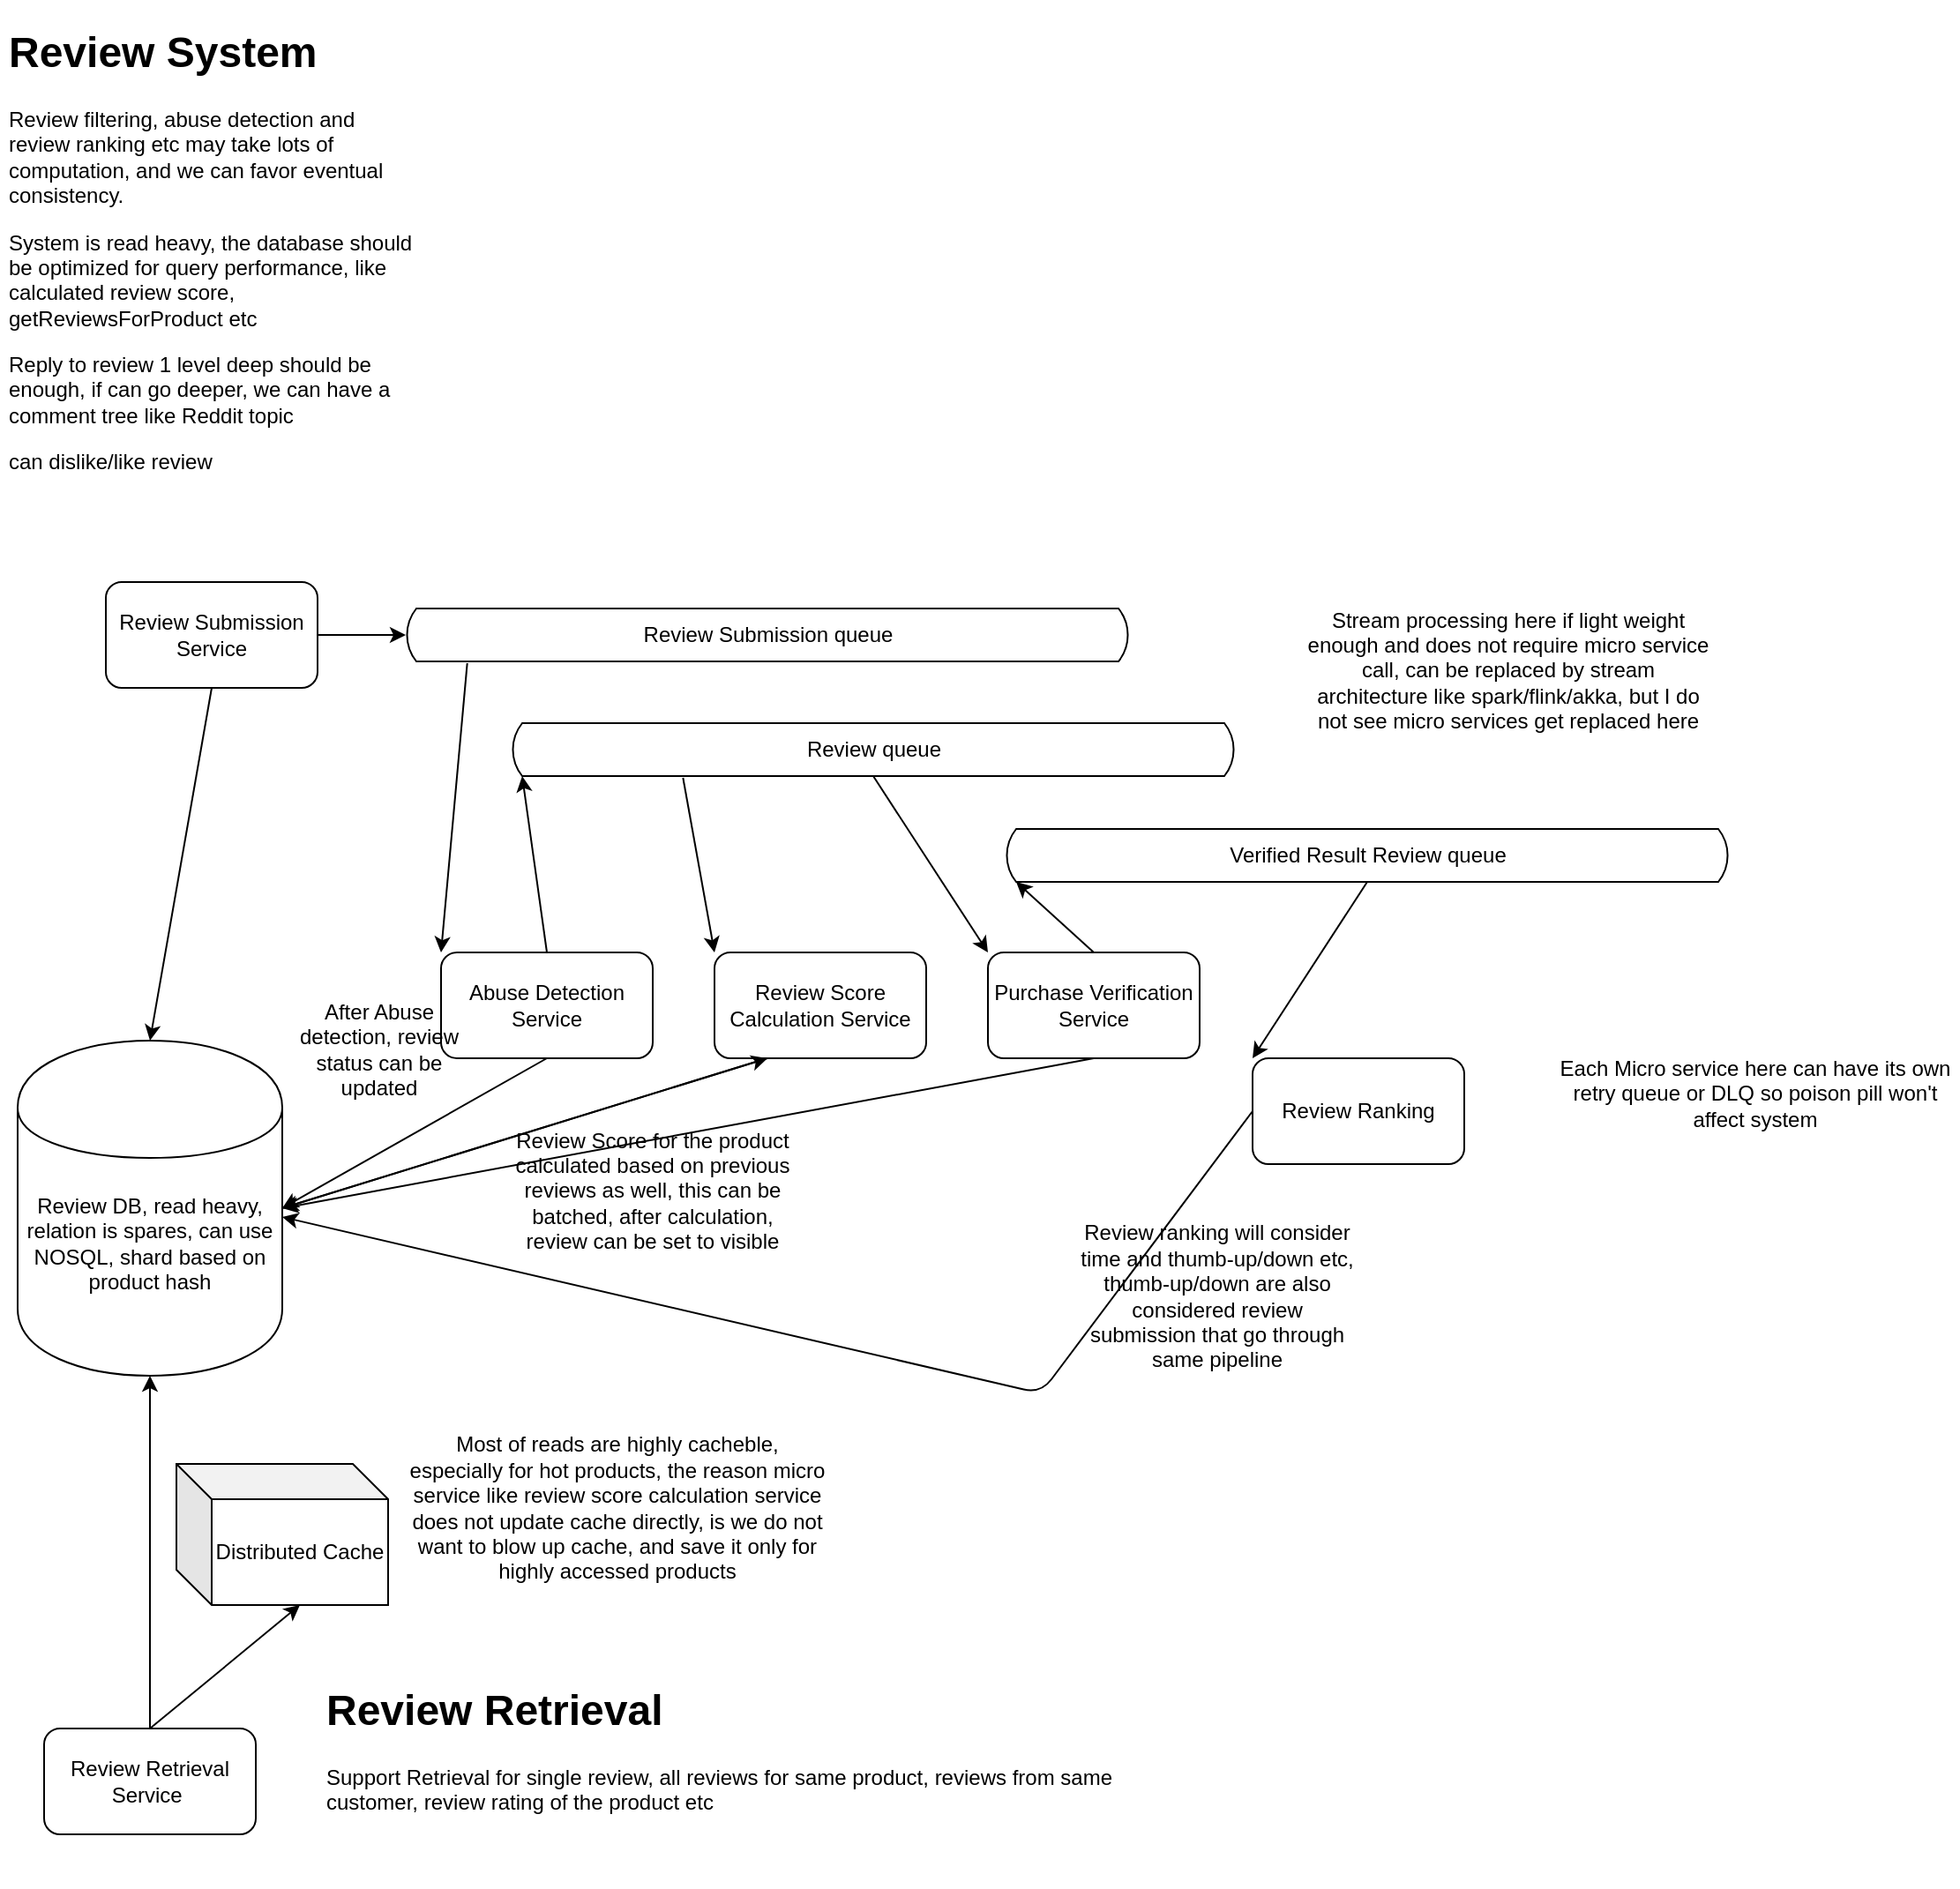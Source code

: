 <mxfile version="14.9.6" type="device"><diagram id="wGt5BXp5tRBi817Nue-o" name="Page-1"><mxGraphModel dx="1106" dy="815" grid="1" gridSize="10" guides="1" tooltips="1" connect="1" arrows="1" fold="1" page="1" pageScale="1" pageWidth="850" pageHeight="1100" math="0" shadow="0"><root><mxCell id="0"/><mxCell id="1" parent="0"/><mxCell id="pcTnohO1STcbZ27e51Xt-1" value="&lt;h1&gt;Review System&lt;/h1&gt;&lt;p&gt;Review filtering, abuse detection and review ranking etc may take lots of computation, and we can favor eventual consistency.&amp;nbsp;&lt;/p&gt;&lt;p&gt;System is read heavy, the database should be optimized for query performance, like calculated review score, getReviewsForProduct etc&lt;/p&gt;&lt;p&gt;Reply to review 1 level deep should be enough, if can go deeper, we can have a comment tree like Reddit topic&lt;/p&gt;&lt;p&gt;can dislike/like review&lt;/p&gt;" style="text;html=1;strokeColor=none;fillColor=none;spacing=5;spacingTop=-20;whiteSpace=wrap;overflow=hidden;rounded=0;" vertex="1" parent="1"><mxGeometry x="20" y="10" width="240" height="280" as="geometry"/></mxCell><mxCell id="pcTnohO1STcbZ27e51Xt-4" value="" style="edgeStyle=orthogonalEdgeStyle;rounded=0;orthogonalLoop=1;jettySize=auto;html=1;" edge="1" parent="1" source="pcTnohO1STcbZ27e51Xt-2" target="pcTnohO1STcbZ27e51Xt-3"><mxGeometry relative="1" as="geometry"/></mxCell><mxCell id="pcTnohO1STcbZ27e51Xt-2" value="Review Submission Service" style="rounded=1;whiteSpace=wrap;html=1;" vertex="1" parent="1"><mxGeometry x="80" y="330" width="120" height="60" as="geometry"/></mxCell><mxCell id="pcTnohO1STcbZ27e51Xt-3" value="Review Submission queue" style="html=1;dashed=0;whitespace=wrap;shape=mxgraph.dfd.loop" vertex="1" parent="1"><mxGeometry x="250" y="345" width="410" height="30" as="geometry"/></mxCell><mxCell id="pcTnohO1STcbZ27e51Xt-5" value="Review DB, read heavy, relation is spares, can use NOSQL, shard based on product hash" style="shape=cylinder;whiteSpace=wrap;html=1;boundedLbl=1;backgroundOutline=1;" vertex="1" parent="1"><mxGeometry x="30" y="590" width="150" height="190" as="geometry"/></mxCell><mxCell id="pcTnohO1STcbZ27e51Xt-6" value="" style="endArrow=classic;html=1;exitX=0.5;exitY=1;exitDx=0;exitDy=0;entryX=0.5;entryY=0;entryDx=0;entryDy=0;" edge="1" parent="1" source="pcTnohO1STcbZ27e51Xt-2" target="pcTnohO1STcbZ27e51Xt-5"><mxGeometry width="50" height="50" relative="1" as="geometry"><mxPoint x="400" y="400" as="sourcePoint"/><mxPoint x="230" y="520" as="targetPoint"/></mxGeometry></mxCell><mxCell id="pcTnohO1STcbZ27e51Xt-7" value="Abuse Detection Service" style="rounded=1;whiteSpace=wrap;html=1;" vertex="1" parent="1"><mxGeometry x="270" y="540" width="120" height="60" as="geometry"/></mxCell><mxCell id="pcTnohO1STcbZ27e51Xt-13" value="" style="endArrow=classic;html=1;entryX=0;entryY=0;entryDx=0;entryDy=0;exitX=0.085;exitY=1.033;exitDx=0;exitDy=0;exitPerimeter=0;" edge="1" parent="1" source="pcTnohO1STcbZ27e51Xt-3" target="pcTnohO1STcbZ27e51Xt-7"><mxGeometry width="50" height="50" relative="1" as="geometry"><mxPoint x="400" y="370" as="sourcePoint"/><mxPoint x="450" y="320" as="targetPoint"/></mxGeometry></mxCell><mxCell id="pcTnohO1STcbZ27e51Xt-14" value="" style="endArrow=classic;html=1;exitX=0.5;exitY=0;exitDx=0;exitDy=0;entryX=0;entryY=0;entryDx=6;entryDy=30;entryPerimeter=0;" edge="1" parent="1" source="pcTnohO1STcbZ27e51Xt-7" target="pcTnohO1STcbZ27e51Xt-15"><mxGeometry width="50" height="50" relative="1" as="geometry"><mxPoint x="400" y="370" as="sourcePoint"/><mxPoint x="340" y="460" as="targetPoint"/></mxGeometry></mxCell><mxCell id="pcTnohO1STcbZ27e51Xt-15" value="Review queue" style="html=1;dashed=0;whitespace=wrap;shape=mxgraph.dfd.loop" vertex="1" parent="1"><mxGeometry x="310" y="410" width="410" height="30" as="geometry"/></mxCell><mxCell id="pcTnohO1STcbZ27e51Xt-16" value="Review Ranking" style="rounded=1;whiteSpace=wrap;html=1;" vertex="1" parent="1"><mxGeometry x="730" y="600" width="120" height="60" as="geometry"/></mxCell><mxCell id="pcTnohO1STcbZ27e51Xt-17" value="" style="endArrow=classic;html=1;exitX=0.5;exitY=1;exitDx=0;exitDy=0;entryX=1;entryY=0.5;entryDx=0;entryDy=0;" edge="1" parent="1" source="pcTnohO1STcbZ27e51Xt-7" target="pcTnohO1STcbZ27e51Xt-5"><mxGeometry width="50" height="50" relative="1" as="geometry"><mxPoint x="400" y="550" as="sourcePoint"/><mxPoint x="450" y="500" as="targetPoint"/></mxGeometry></mxCell><mxCell id="pcTnohO1STcbZ27e51Xt-19" value="After Abuse detection, review status can be updated" style="text;html=1;strokeColor=none;fillColor=none;align=center;verticalAlign=middle;whiteSpace=wrap;rounded=0;" vertex="1" parent="1"><mxGeometry x="180" y="560" width="110" height="70" as="geometry"/></mxCell><mxCell id="pcTnohO1STcbZ27e51Xt-20" value="Review Score Calculation Service" style="rounded=1;whiteSpace=wrap;html=1;" vertex="1" parent="1"><mxGeometry x="425" y="540" width="120" height="60" as="geometry"/></mxCell><mxCell id="pcTnohO1STcbZ27e51Xt-21" value="" style="endArrow=classic;html=1;exitX=0.237;exitY=1.033;exitDx=0;exitDy=0;exitPerimeter=0;entryX=0;entryY=0;entryDx=0;entryDy=0;" edge="1" parent="1" source="pcTnohO1STcbZ27e51Xt-15" target="pcTnohO1STcbZ27e51Xt-20"><mxGeometry width="50" height="50" relative="1" as="geometry"><mxPoint x="400" y="600" as="sourcePoint"/><mxPoint x="450" y="550" as="targetPoint"/></mxGeometry></mxCell><mxCell id="pcTnohO1STcbZ27e51Xt-22" value="" style="endArrow=classic;html=1;exitX=0.25;exitY=1;exitDx=0;exitDy=0;entryX=1;entryY=0.5;entryDx=0;entryDy=0;" edge="1" parent="1" source="pcTnohO1STcbZ27e51Xt-20" target="pcTnohO1STcbZ27e51Xt-5"><mxGeometry width="50" height="50" relative="1" as="geometry"><mxPoint x="400" y="600" as="sourcePoint"/><mxPoint x="410" y="740" as="targetPoint"/></mxGeometry></mxCell><mxCell id="pcTnohO1STcbZ27e51Xt-23" value="Review Score for the product calculated based on previous reviews as well, this can be batched, after calculation, review can be set to visible" style="text;html=1;strokeColor=none;fillColor=none;align=center;verticalAlign=middle;whiteSpace=wrap;rounded=0;" vertex="1" parent="1"><mxGeometry x="310" y="630" width="160" height="90" as="geometry"/></mxCell><mxCell id="pcTnohO1STcbZ27e51Xt-24" value="" style="endArrow=classic;html=1;exitX=1;exitY=0.5;exitDx=0;exitDy=0;entryX=0.25;entryY=1;entryDx=0;entryDy=0;" edge="1" parent="1" source="pcTnohO1STcbZ27e51Xt-5" target="pcTnohO1STcbZ27e51Xt-20"><mxGeometry width="50" height="50" relative="1" as="geometry"><mxPoint x="400" y="600" as="sourcePoint"/><mxPoint x="450" y="550" as="targetPoint"/></mxGeometry></mxCell><mxCell id="pcTnohO1STcbZ27e51Xt-25" value="" style="endArrow=classic;html=1;exitX=0.5;exitY=1;exitDx=0;exitDy=0;exitPerimeter=0;entryX=0;entryY=0;entryDx=0;entryDy=0;" edge="1" parent="1" source="pcTnohO1STcbZ27e51Xt-31" target="pcTnohO1STcbZ27e51Xt-16"><mxGeometry width="50" height="50" relative="1" as="geometry"><mxPoint x="400" y="570" as="sourcePoint"/><mxPoint x="450" y="520" as="targetPoint"/></mxGeometry></mxCell><mxCell id="pcTnohO1STcbZ27e51Xt-27" value="Review ranking will consider time and thumb-up/down etc, thumb-up/down are also considered review submission that go through same pipeline" style="text;html=1;strokeColor=none;fillColor=none;align=center;verticalAlign=middle;whiteSpace=wrap;rounded=0;" vertex="1" parent="1"><mxGeometry x="630" y="690" width="160" height="90" as="geometry"/></mxCell><mxCell id="pcTnohO1STcbZ27e51Xt-29" value="Purchase Verification Service" style="rounded=1;whiteSpace=wrap;html=1;" vertex="1" parent="1"><mxGeometry x="580" y="540" width="120" height="60" as="geometry"/></mxCell><mxCell id="pcTnohO1STcbZ27e51Xt-30" value="" style="endArrow=classic;html=1;exitX=0.5;exitY=1;exitDx=0;exitDy=0;exitPerimeter=0;entryX=0;entryY=0;entryDx=0;entryDy=0;" edge="1" parent="1" source="pcTnohO1STcbZ27e51Xt-15" target="pcTnohO1STcbZ27e51Xt-29"><mxGeometry width="50" height="50" relative="1" as="geometry"><mxPoint x="480" y="590" as="sourcePoint"/><mxPoint x="530" y="540" as="targetPoint"/></mxGeometry></mxCell><mxCell id="pcTnohO1STcbZ27e51Xt-31" value="Verified Result Review queue" style="html=1;dashed=0;whitespace=wrap;shape=mxgraph.dfd.loop" vertex="1" parent="1"><mxGeometry x="590" y="470" width="410" height="30" as="geometry"/></mxCell><mxCell id="pcTnohO1STcbZ27e51Xt-32" value="" style="endArrow=classic;html=1;exitX=0.5;exitY=0;exitDx=0;exitDy=0;entryX=0;entryY=0;entryDx=6;entryDy=30;entryPerimeter=0;" edge="1" parent="1" source="pcTnohO1STcbZ27e51Xt-29" target="pcTnohO1STcbZ27e51Xt-31"><mxGeometry width="50" height="50" relative="1" as="geometry"><mxPoint x="480" y="590" as="sourcePoint"/><mxPoint x="530" y="540" as="targetPoint"/></mxGeometry></mxCell><mxCell id="pcTnohO1STcbZ27e51Xt-33" value="" style="endArrow=classic;html=1;exitX=0;exitY=0.5;exitDx=0;exitDy=0;" edge="1" parent="1" source="pcTnohO1STcbZ27e51Xt-16"><mxGeometry width="50" height="50" relative="1" as="geometry"><mxPoint x="480" y="590" as="sourcePoint"/><mxPoint x="180" y="690" as="targetPoint"/><Array as="points"><mxPoint x="610" y="790"/></Array></mxGeometry></mxCell><mxCell id="pcTnohO1STcbZ27e51Xt-34" value="" style="endArrow=classic;html=1;exitX=0.5;exitY=1;exitDx=0;exitDy=0;entryX=1;entryY=0.5;entryDx=0;entryDy=0;" edge="1" parent="1" source="pcTnohO1STcbZ27e51Xt-29" target="pcTnohO1STcbZ27e51Xt-5"><mxGeometry width="50" height="50" relative="1" as="geometry"><mxPoint x="480" y="590" as="sourcePoint"/><mxPoint x="530" y="540" as="targetPoint"/></mxGeometry></mxCell><mxCell id="pcTnohO1STcbZ27e51Xt-35" value="&lt;h1&gt;&lt;br&gt;&lt;/h1&gt;" style="text;html=1;strokeColor=none;fillColor=none;spacing=5;spacingTop=-20;whiteSpace=wrap;overflow=hidden;rounded=0;" vertex="1" parent="1"><mxGeometry x="750" y="290" width="190" height="120" as="geometry"/></mxCell><mxCell id="pcTnohO1STcbZ27e51Xt-36" value="Stream processing here if light weight enough and does not require micro service call, can be replaced by stream architecture like spark/flink/akka, but I do not see micro services get replaced here" style="text;html=1;strokeColor=none;fillColor=none;align=center;verticalAlign=middle;whiteSpace=wrap;rounded=0;" vertex="1" parent="1"><mxGeometry x="760" y="340" width="230" height="80" as="geometry"/></mxCell><mxCell id="pcTnohO1STcbZ27e51Xt-37" value="Each Micro service here can have its own retry queue or DLQ so poison pill won't affect system" style="text;html=1;strokeColor=none;fillColor=none;align=center;verticalAlign=middle;whiteSpace=wrap;rounded=0;" vertex="1" parent="1"><mxGeometry x="900" y="580" width="230" height="80" as="geometry"/></mxCell><mxCell id="pcTnohO1STcbZ27e51Xt-38" value="Review Retrieval Service&amp;nbsp;" style="rounded=1;whiteSpace=wrap;html=1;" vertex="1" parent="1"><mxGeometry x="45" y="980" width="120" height="60" as="geometry"/></mxCell><mxCell id="pcTnohO1STcbZ27e51Xt-41" value="" style="edgeStyle=orthogonalEdgeStyle;rounded=0;orthogonalLoop=1;jettySize=auto;html=1;exitX=0.5;exitY=0;exitDx=0;exitDy=0;" edge="1" parent="1" source="pcTnohO1STcbZ27e51Xt-38" target="pcTnohO1STcbZ27e51Xt-5"><mxGeometry relative="1" as="geometry"/></mxCell><mxCell id="pcTnohO1STcbZ27e51Xt-39" value="Distributed Cache" style="shape=cube;whiteSpace=wrap;html=1;boundedLbl=1;backgroundOutline=1;darkOpacity=0.05;darkOpacity2=0.1;" vertex="1" parent="1"><mxGeometry x="120" y="830" width="120" height="80" as="geometry"/></mxCell><mxCell id="pcTnohO1STcbZ27e51Xt-40" value="" style="endArrow=classic;html=1;exitX=0.5;exitY=0;exitDx=0;exitDy=0;entryX=0;entryY=0;entryDx=70;entryDy=80;entryPerimeter=0;" edge="1" parent="1" source="pcTnohO1STcbZ27e51Xt-38" target="pcTnohO1STcbZ27e51Xt-39"><mxGeometry width="50" height="50" relative="1" as="geometry"><mxPoint x="180" y="950" as="sourcePoint"/><mxPoint x="230" y="900" as="targetPoint"/></mxGeometry></mxCell><mxCell id="pcTnohO1STcbZ27e51Xt-42" value="Most of reads are highly cacheble, especially for hot products, the reason micro service like review score calculation service does not update cache directly, is we do not want to blow up cache, and save it only for highly accessed products" style="text;html=1;strokeColor=none;fillColor=none;align=center;verticalAlign=middle;whiteSpace=wrap;rounded=0;" vertex="1" parent="1"><mxGeometry x="250" y="790" width="240" height="130" as="geometry"/></mxCell><mxCell id="pcTnohO1STcbZ27e51Xt-43" value="&lt;h1&gt;Review Retrieval&lt;/h1&gt;&lt;p&gt;Support Retrieval for single review, all reviews for same product, reviews from same customer, review rating of the product etc&lt;/p&gt;" style="text;html=1;strokeColor=none;fillColor=none;spacing=5;spacingTop=-20;whiteSpace=wrap;overflow=hidden;rounded=0;" vertex="1" parent="1"><mxGeometry x="200" y="950" width="470" height="120" as="geometry"/></mxCell></root></mxGraphModel></diagram></mxfile>
